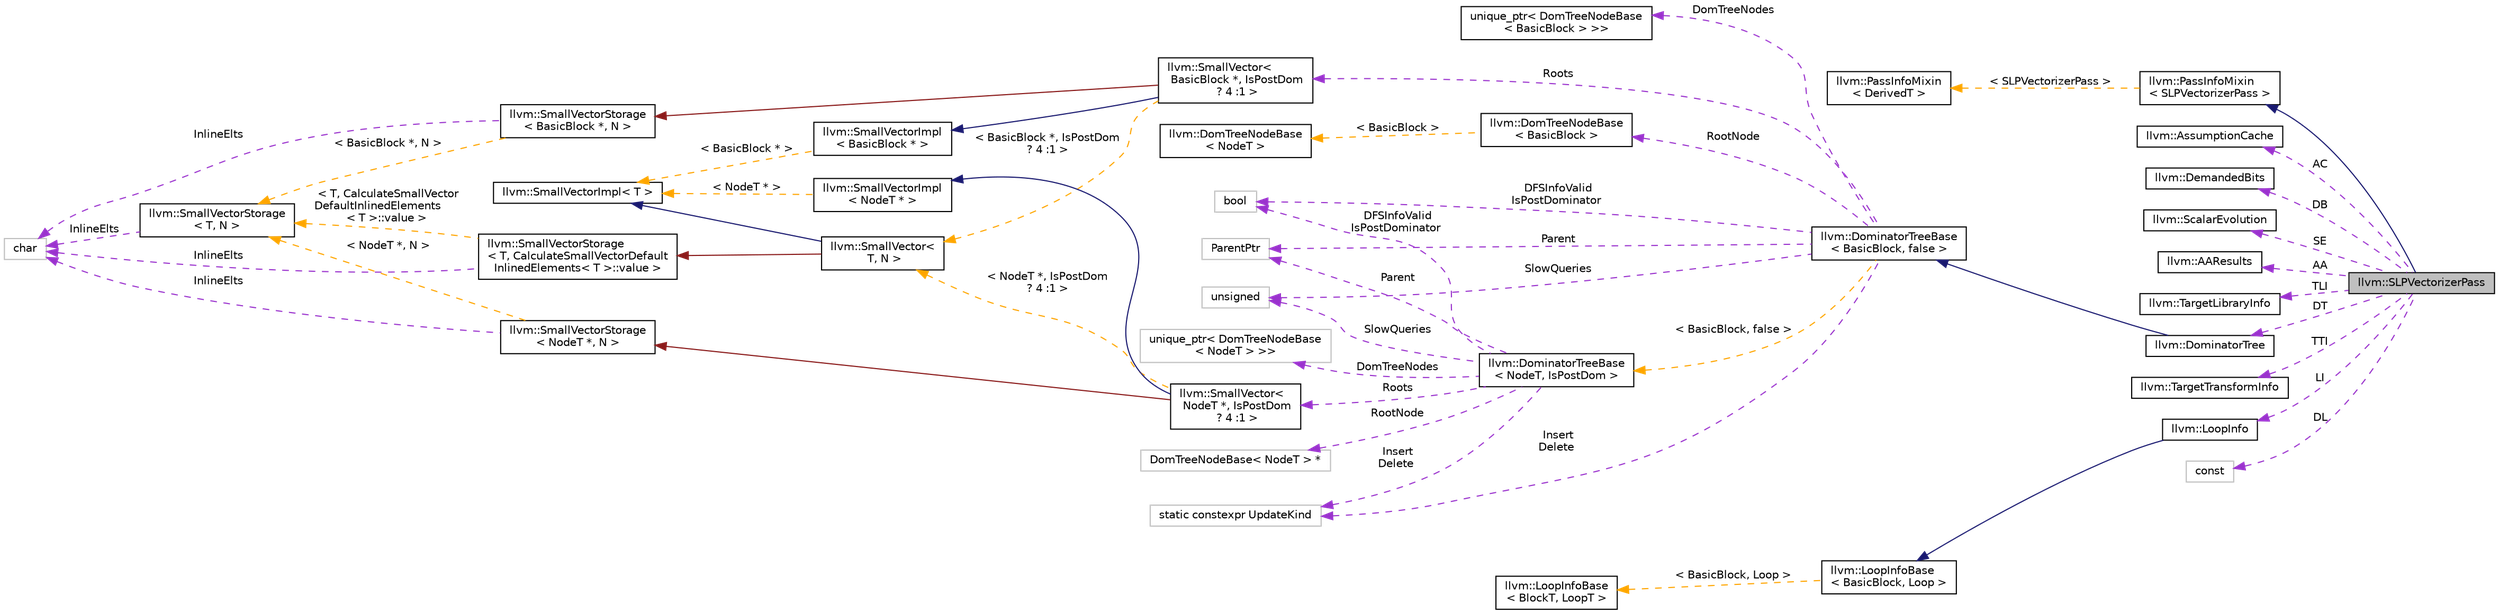 digraph "llvm::SLPVectorizerPass"
{
 // LATEX_PDF_SIZE
  bgcolor="transparent";
  edge [fontname="Helvetica",fontsize="10",labelfontname="Helvetica",labelfontsize="10"];
  node [fontname="Helvetica",fontsize="10",shape=record];
  rankdir="LR";
  Node1 [label="llvm::SLPVectorizerPass",height=0.2,width=0.4,color="black", fillcolor="grey75", style="filled", fontcolor="black",tooltip=" "];
  Node2 -> Node1 [dir="back",color="midnightblue",fontsize="10",style="solid",fontname="Helvetica"];
  Node2 [label="llvm::PassInfoMixin\l\< SLPVectorizerPass \>",height=0.2,width=0.4,color="black",URL="$structllvm_1_1PassInfoMixin.html",tooltip=" "];
  Node3 -> Node2 [dir="back",color="orange",fontsize="10",style="dashed",label=" \< SLPVectorizerPass \>" ,fontname="Helvetica"];
  Node3 [label="llvm::PassInfoMixin\l\< DerivedT \>",height=0.2,width=0.4,color="black",URL="$structllvm_1_1PassInfoMixin.html",tooltip="A CRTP mix-in to automatically provide informational APIs needed for passes."];
  Node4 -> Node1 [dir="back",color="darkorchid3",fontsize="10",style="dashed",label=" AC" ,fontname="Helvetica"];
  Node4 [label="llvm::AssumptionCache",height=0.2,width=0.4,color="black",URL="$classllvm_1_1AssumptionCache.html",tooltip="A cache of @llvm.assume calls within a function."];
  Node5 -> Node1 [dir="back",color="darkorchid3",fontsize="10",style="dashed",label=" DB" ,fontname="Helvetica"];
  Node5 [label="llvm::DemandedBits",height=0.2,width=0.4,color="black",URL="$classllvm_1_1DemandedBits.html",tooltip=" "];
  Node6 -> Node1 [dir="back",color="darkorchid3",fontsize="10",style="dashed",label=" SE" ,fontname="Helvetica"];
  Node6 [label="llvm::ScalarEvolution",height=0.2,width=0.4,color="black",URL="$classllvm_1_1ScalarEvolution.html",tooltip="The main scalar evolution driver."];
  Node7 -> Node1 [dir="back",color="darkorchid3",fontsize="10",style="dashed",label=" AA" ,fontname="Helvetica"];
  Node7 [label="llvm::AAResults",height=0.2,width=0.4,color="black",URL="$classllvm_1_1AAResults.html",tooltip=" "];
  Node8 -> Node1 [dir="back",color="darkorchid3",fontsize="10",style="dashed",label=" TLI" ,fontname="Helvetica"];
  Node8 [label="llvm::TargetLibraryInfo",height=0.2,width=0.4,color="black",URL="$classllvm_1_1TargetLibraryInfo.html",tooltip="Provides information about what library functions are available for the current target."];
  Node9 -> Node1 [dir="back",color="darkorchid3",fontsize="10",style="dashed",label=" DT" ,fontname="Helvetica"];
  Node9 [label="llvm::DominatorTree",height=0.2,width=0.4,color="black",URL="$classllvm_1_1DominatorTree.html",tooltip="Concrete subclass of DominatorTreeBase that is used to compute a normal dominator tree."];
  Node10 -> Node9 [dir="back",color="midnightblue",fontsize="10",style="solid",fontname="Helvetica"];
  Node10 [label="llvm::DominatorTreeBase\l\< BasicBlock, false \>",height=0.2,width=0.4,color="black",URL="$classllvm_1_1DominatorTreeBase.html",tooltip=" "];
  Node11 -> Node10 [dir="back",color="darkorchid3",fontsize="10",style="dashed",label=" Parent" ,fontname="Helvetica"];
  Node11 [label="ParentPtr",height=0.2,width=0.4,color="grey75",tooltip=" "];
  Node12 -> Node10 [dir="back",color="darkorchid3",fontsize="10",style="dashed",label=" Roots" ,fontname="Helvetica"];
  Node12 [label="llvm::SmallVector\<\l BasicBlock *, IsPostDom\l ? 4 :1 \>",height=0.2,width=0.4,color="black",URL="$classllvm_1_1SmallVector.html",tooltip=" "];
  Node13 -> Node12 [dir="back",color="midnightblue",fontsize="10",style="solid",fontname="Helvetica"];
  Node13 [label="llvm::SmallVectorImpl\l\< BasicBlock * \>",height=0.2,width=0.4,color="black",URL="$classllvm_1_1SmallVectorImpl.html",tooltip=" "];
  Node14 -> Node13 [dir="back",color="orange",fontsize="10",style="dashed",label=" \< BasicBlock * \>" ,fontname="Helvetica"];
  Node14 [label="llvm::SmallVectorImpl\< T \>",height=0.2,width=0.4,color="black",URL="$classllvm_1_1SmallVectorImpl.html",tooltip="This class consists of common code factored out of the SmallVector class to reduce code duplication b..."];
  Node15 -> Node12 [dir="back",color="firebrick4",fontsize="10",style="solid",fontname="Helvetica"];
  Node15 [label="llvm::SmallVectorStorage\l\< BasicBlock *, N \>",height=0.2,width=0.4,color="black",URL="$structllvm_1_1SmallVectorStorage.html",tooltip=" "];
  Node16 -> Node15 [dir="back",color="darkorchid3",fontsize="10",style="dashed",label=" InlineElts" ,fontname="Helvetica"];
  Node16 [label="char",height=0.2,width=0.4,color="grey75",tooltip=" "];
  Node17 -> Node15 [dir="back",color="orange",fontsize="10",style="dashed",label=" \< BasicBlock *, N \>" ,fontname="Helvetica"];
  Node17 [label="llvm::SmallVectorStorage\l\< T, N \>",height=0.2,width=0.4,color="black",URL="$structllvm_1_1SmallVectorStorage.html",tooltip="Storage for the SmallVector elements."];
  Node16 -> Node17 [dir="back",color="darkorchid3",fontsize="10",style="dashed",label=" InlineElts" ,fontname="Helvetica"];
  Node18 -> Node12 [dir="back",color="orange",fontsize="10",style="dashed",label=" \< BasicBlock *, IsPostDom\l ? 4 :1 \>" ,fontname="Helvetica"];
  Node18 [label="llvm::SmallVector\<\l T, N \>",height=0.2,width=0.4,color="black",URL="$classllvm_1_1SmallVector.html",tooltip="This is a 'vector' (really, a variable-sized array), optimized for the case when the array is small."];
  Node14 -> Node18 [dir="back",color="midnightblue",fontsize="10",style="solid",fontname="Helvetica"];
  Node19 -> Node18 [dir="back",color="firebrick4",fontsize="10",style="solid",fontname="Helvetica"];
  Node19 [label="llvm::SmallVectorStorage\l\< T, CalculateSmallVectorDefault\lInlinedElements\< T \>::value \>",height=0.2,width=0.4,color="black",URL="$structllvm_1_1SmallVectorStorage.html",tooltip=" "];
  Node16 -> Node19 [dir="back",color="darkorchid3",fontsize="10",style="dashed",label=" InlineElts" ,fontname="Helvetica"];
  Node17 -> Node19 [dir="back",color="orange",fontsize="10",style="dashed",label=" \< T, CalculateSmallVector\lDefaultInlinedElements\l\< T \>::value \>" ,fontname="Helvetica"];
  Node20 -> Node10 [dir="back",color="darkorchid3",fontsize="10",style="dashed",label=" DFSInfoValid\nIsPostDominator" ,fontname="Helvetica"];
  Node20 [label="bool",height=0.2,width=0.4,color="grey75",tooltip=" "];
  Node21 -> Node10 [dir="back",color="darkorchid3",fontsize="10",style="dashed",label=" RootNode" ,fontname="Helvetica"];
  Node21 [label="llvm::DomTreeNodeBase\l\< BasicBlock \>",height=0.2,width=0.4,color="black",URL="$classllvm_1_1DomTreeNodeBase.html",tooltip=" "];
  Node22 -> Node21 [dir="back",color="orange",fontsize="10",style="dashed",label=" \< BasicBlock \>" ,fontname="Helvetica"];
  Node22 [label="llvm::DomTreeNodeBase\l\< NodeT \>",height=0.2,width=0.4,color="black",URL="$classllvm_1_1DomTreeNodeBase.html",tooltip="Base class for the actual dominator tree node."];
  Node23 -> Node10 [dir="back",color="darkorchid3",fontsize="10",style="dashed",label=" SlowQueries" ,fontname="Helvetica"];
  Node23 [label="unsigned",height=0.2,width=0.4,color="grey75",tooltip=" "];
  Node24 -> Node10 [dir="back",color="darkorchid3",fontsize="10",style="dashed",label=" Insert\nDelete" ,fontname="Helvetica"];
  Node24 [label="static constexpr UpdateKind",height=0.2,width=0.4,color="grey75",tooltip=" "];
  Node25 -> Node10 [dir="back",color="darkorchid3",fontsize="10",style="dashed",label=" DomTreeNodes" ,fontname="Helvetica"];
  Node25 [label="unique_ptr\< DomTreeNodeBase\l\< BasicBlock \> \>\>",height=0.2,width=0.4,color="black",URL="$classDenseMap_3_01BasicBlock_01_5_00_01std_1_1unique__ptr_3_01DomTreeNodeBase_3_01BasicBlock_01_4_01_4_4.html",tooltip=" "];
  Node26 -> Node10 [dir="back",color="orange",fontsize="10",style="dashed",label=" \< BasicBlock, false \>" ,fontname="Helvetica"];
  Node26 [label="llvm::DominatorTreeBase\l\< NodeT, IsPostDom \>",height=0.2,width=0.4,color="black",URL="$classllvm_1_1DominatorTreeBase.html",tooltip="Core dominator tree base class."];
  Node27 -> Node26 [dir="back",color="darkorchid3",fontsize="10",style="dashed",label=" RootNode" ,fontname="Helvetica"];
  Node27 [label="DomTreeNodeBase\< NodeT \> *",height=0.2,width=0.4,color="grey75",tooltip=" "];
  Node28 -> Node26 [dir="back",color="darkorchid3",fontsize="10",style="dashed",label=" DomTreeNodes" ,fontname="Helvetica"];
  Node28 [label="unique_ptr\< DomTreeNodeBase\l\< NodeT \> \>\>",height=0.2,width=0.4,color="grey75",tooltip=" "];
  Node11 -> Node26 [dir="back",color="darkorchid3",fontsize="10",style="dashed",label=" Parent" ,fontname="Helvetica"];
  Node29 -> Node26 [dir="back",color="darkorchid3",fontsize="10",style="dashed",label=" Roots" ,fontname="Helvetica"];
  Node29 [label="llvm::SmallVector\<\l NodeT *, IsPostDom\l ? 4 :1 \>",height=0.2,width=0.4,color="black",URL="$classllvm_1_1SmallVector.html",tooltip=" "];
  Node30 -> Node29 [dir="back",color="midnightblue",fontsize="10",style="solid",fontname="Helvetica"];
  Node30 [label="llvm::SmallVectorImpl\l\< NodeT * \>",height=0.2,width=0.4,color="black",URL="$classllvm_1_1SmallVectorImpl.html",tooltip=" "];
  Node14 -> Node30 [dir="back",color="orange",fontsize="10",style="dashed",label=" \< NodeT * \>" ,fontname="Helvetica"];
  Node31 -> Node29 [dir="back",color="firebrick4",fontsize="10",style="solid",fontname="Helvetica"];
  Node31 [label="llvm::SmallVectorStorage\l\< NodeT *, N \>",height=0.2,width=0.4,color="black",URL="$structllvm_1_1SmallVectorStorage.html",tooltip=" "];
  Node16 -> Node31 [dir="back",color="darkorchid3",fontsize="10",style="dashed",label=" InlineElts" ,fontname="Helvetica"];
  Node17 -> Node31 [dir="back",color="orange",fontsize="10",style="dashed",label=" \< NodeT *, N \>" ,fontname="Helvetica"];
  Node18 -> Node29 [dir="back",color="orange",fontsize="10",style="dashed",label=" \< NodeT *, IsPostDom\l ? 4 :1 \>" ,fontname="Helvetica"];
  Node20 -> Node26 [dir="back",color="darkorchid3",fontsize="10",style="dashed",label=" DFSInfoValid\nIsPostDominator" ,fontname="Helvetica"];
  Node23 -> Node26 [dir="back",color="darkorchid3",fontsize="10",style="dashed",label=" SlowQueries" ,fontname="Helvetica"];
  Node24 -> Node26 [dir="back",color="darkorchid3",fontsize="10",style="dashed",label=" Insert\nDelete" ,fontname="Helvetica"];
  Node32 -> Node1 [dir="back",color="darkorchid3",fontsize="10",style="dashed",label=" TTI" ,fontname="Helvetica"];
  Node32 [label="llvm::TargetTransformInfo",height=0.2,width=0.4,color="black",URL="$classllvm_1_1TargetTransformInfo.html",tooltip="This pass provides access to the codegen interfaces that are needed for IR-level transformations."];
  Node33 -> Node1 [dir="back",color="darkorchid3",fontsize="10",style="dashed",label=" LI" ,fontname="Helvetica"];
  Node33 [label="llvm::LoopInfo",height=0.2,width=0.4,color="black",URL="$classllvm_1_1LoopInfo.html",tooltip=" "];
  Node34 -> Node33 [dir="back",color="midnightblue",fontsize="10",style="solid",fontname="Helvetica"];
  Node34 [label="llvm::LoopInfoBase\l\< BasicBlock, Loop \>",height=0.2,width=0.4,color="black",URL="$classllvm_1_1LoopInfoBase.html",tooltip=" "];
  Node35 -> Node34 [dir="back",color="orange",fontsize="10",style="dashed",label=" \< BasicBlock, Loop \>" ,fontname="Helvetica"];
  Node35 [label="llvm::LoopInfoBase\l\< BlockT, LoopT \>",height=0.2,width=0.4,color="black",URL="$classllvm_1_1LoopInfoBase.html",tooltip="This class builds and contains all of the top-level loop structures in the specified function."];
  Node36 -> Node1 [dir="back",color="darkorchid3",fontsize="10",style="dashed",label=" DL" ,fontname="Helvetica"];
  Node36 [label="const",height=0.2,width=0.4,color="grey75",tooltip=" "];
}
